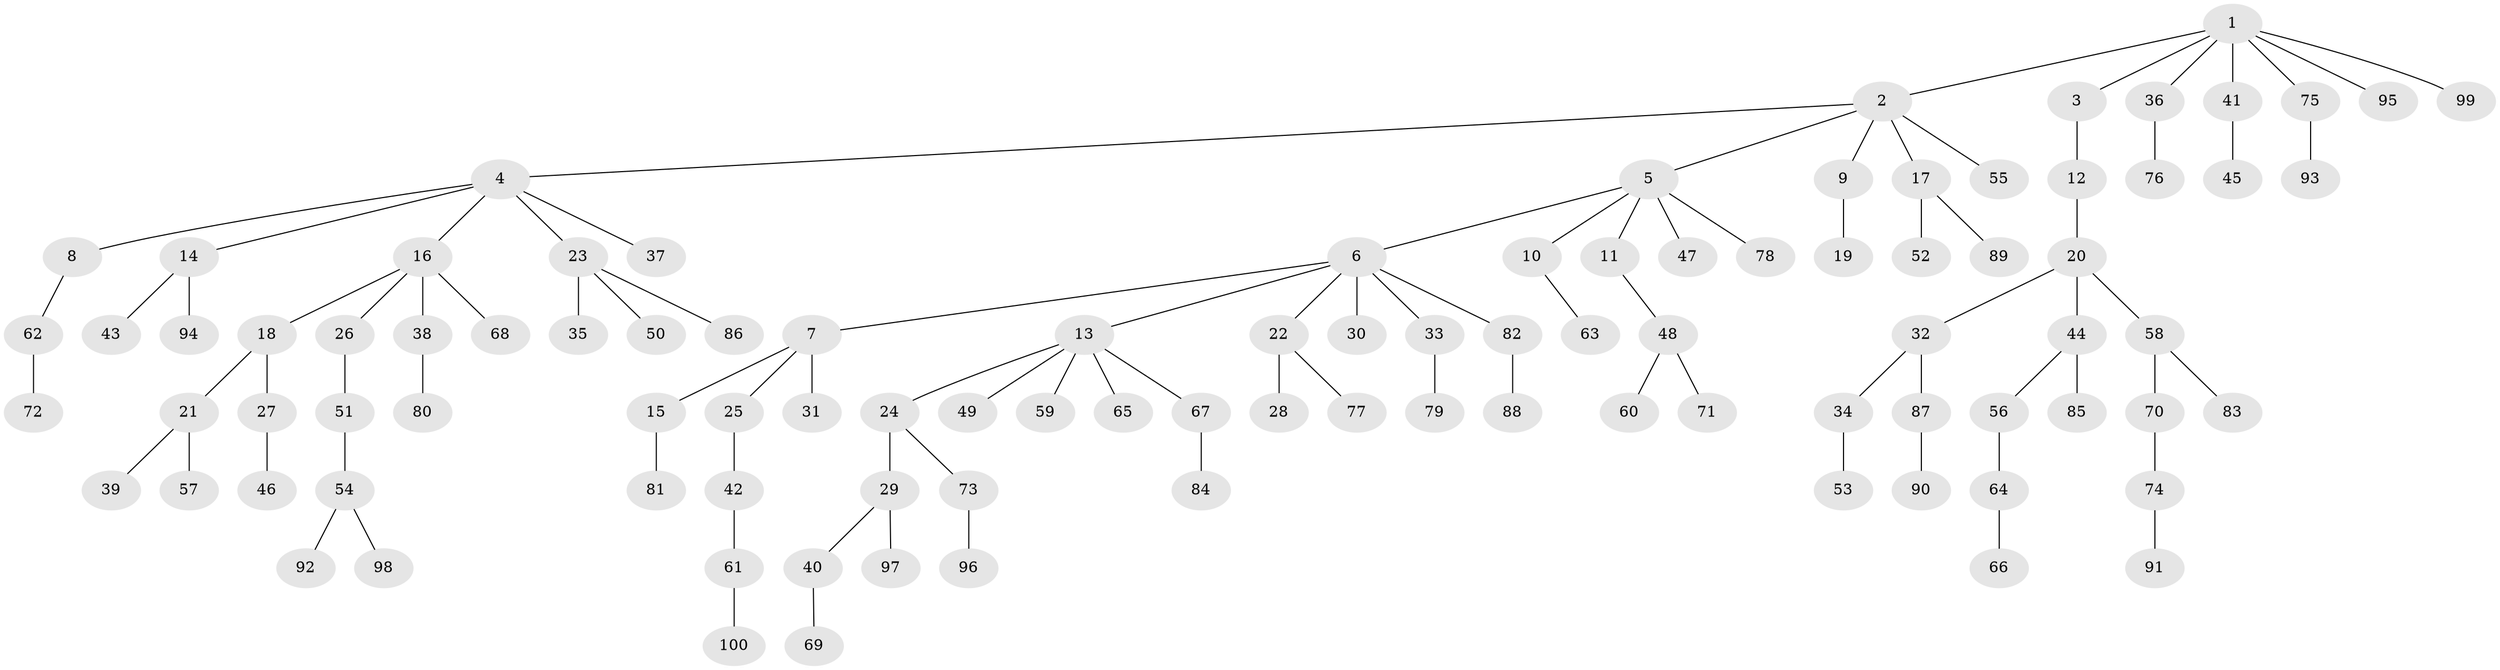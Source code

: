 // coarse degree distribution, {6: 0.03333333333333333, 3: 0.1, 11: 0.03333333333333333, 2: 0.1, 1: 0.7, 5: 0.03333333333333333}
// Generated by graph-tools (version 1.1) at 2025/19/03/04/25 18:19:08]
// undirected, 100 vertices, 99 edges
graph export_dot {
graph [start="1"]
  node [color=gray90,style=filled];
  1;
  2;
  3;
  4;
  5;
  6;
  7;
  8;
  9;
  10;
  11;
  12;
  13;
  14;
  15;
  16;
  17;
  18;
  19;
  20;
  21;
  22;
  23;
  24;
  25;
  26;
  27;
  28;
  29;
  30;
  31;
  32;
  33;
  34;
  35;
  36;
  37;
  38;
  39;
  40;
  41;
  42;
  43;
  44;
  45;
  46;
  47;
  48;
  49;
  50;
  51;
  52;
  53;
  54;
  55;
  56;
  57;
  58;
  59;
  60;
  61;
  62;
  63;
  64;
  65;
  66;
  67;
  68;
  69;
  70;
  71;
  72;
  73;
  74;
  75;
  76;
  77;
  78;
  79;
  80;
  81;
  82;
  83;
  84;
  85;
  86;
  87;
  88;
  89;
  90;
  91;
  92;
  93;
  94;
  95;
  96;
  97;
  98;
  99;
  100;
  1 -- 2;
  1 -- 3;
  1 -- 36;
  1 -- 41;
  1 -- 75;
  1 -- 95;
  1 -- 99;
  2 -- 4;
  2 -- 5;
  2 -- 9;
  2 -- 17;
  2 -- 55;
  3 -- 12;
  4 -- 8;
  4 -- 14;
  4 -- 16;
  4 -- 23;
  4 -- 37;
  5 -- 6;
  5 -- 10;
  5 -- 11;
  5 -- 47;
  5 -- 78;
  6 -- 7;
  6 -- 13;
  6 -- 22;
  6 -- 30;
  6 -- 33;
  6 -- 82;
  7 -- 15;
  7 -- 25;
  7 -- 31;
  8 -- 62;
  9 -- 19;
  10 -- 63;
  11 -- 48;
  12 -- 20;
  13 -- 24;
  13 -- 49;
  13 -- 59;
  13 -- 65;
  13 -- 67;
  14 -- 43;
  14 -- 94;
  15 -- 81;
  16 -- 18;
  16 -- 26;
  16 -- 38;
  16 -- 68;
  17 -- 52;
  17 -- 89;
  18 -- 21;
  18 -- 27;
  20 -- 32;
  20 -- 44;
  20 -- 58;
  21 -- 39;
  21 -- 57;
  22 -- 28;
  22 -- 77;
  23 -- 35;
  23 -- 50;
  23 -- 86;
  24 -- 29;
  24 -- 73;
  25 -- 42;
  26 -- 51;
  27 -- 46;
  29 -- 40;
  29 -- 97;
  32 -- 34;
  32 -- 87;
  33 -- 79;
  34 -- 53;
  36 -- 76;
  38 -- 80;
  40 -- 69;
  41 -- 45;
  42 -- 61;
  44 -- 56;
  44 -- 85;
  48 -- 60;
  48 -- 71;
  51 -- 54;
  54 -- 92;
  54 -- 98;
  56 -- 64;
  58 -- 70;
  58 -- 83;
  61 -- 100;
  62 -- 72;
  64 -- 66;
  67 -- 84;
  70 -- 74;
  73 -- 96;
  74 -- 91;
  75 -- 93;
  82 -- 88;
  87 -- 90;
}
